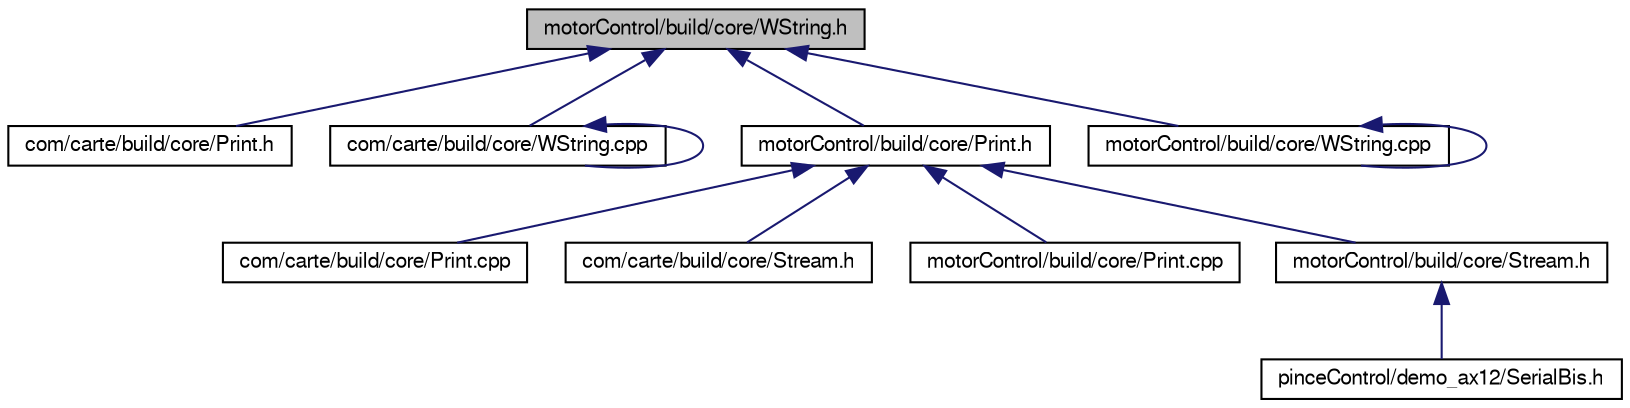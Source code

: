 digraph G
{
  edge [fontname="FreeSans",fontsize="10",labelfontname="FreeSans",labelfontsize="10"];
  node [fontname="FreeSans",fontsize="10",shape=record];
  Node1 [label="motorControl/build/core/WString.h",height=0.2,width=0.4,color="black", fillcolor="grey75", style="filled" fontcolor="black"];
  Node1 -> Node2 [dir=back,color="midnightblue",fontsize="10",style="solid",fontname="FreeSans"];
  Node2 [label="com/carte/build/core/Print.h",height=0.2,width=0.4,color="black", fillcolor="white", style="filled",URL="$com_2carte_2build_2core_2_print_8h.html"];
  Node1 -> Node3 [dir=back,color="midnightblue",fontsize="10",style="solid",fontname="FreeSans"];
  Node3 [label="com/carte/build/core/WString.cpp",height=0.2,width=0.4,color="black", fillcolor="white", style="filled",URL="$com_2carte_2build_2core_2_w_string_8cpp.html"];
  Node3 -> Node3 [dir=back,color="midnightblue",fontsize="10",style="solid",fontname="FreeSans"];
  Node1 -> Node4 [dir=back,color="midnightblue",fontsize="10",style="solid",fontname="FreeSans"];
  Node4 [label="motorControl/build/core/Print.h",height=0.2,width=0.4,color="black", fillcolor="white", style="filled",URL="$motor_control_2build_2core_2_print_8h.html"];
  Node4 -> Node5 [dir=back,color="midnightblue",fontsize="10",style="solid",fontname="FreeSans"];
  Node5 [label="com/carte/build/core/Print.cpp",height=0.2,width=0.4,color="black", fillcolor="white", style="filled",URL="$com_2carte_2build_2core_2_print_8cpp.html"];
  Node4 -> Node6 [dir=back,color="midnightblue",fontsize="10",style="solid",fontname="FreeSans"];
  Node6 [label="com/carte/build/core/Stream.h",height=0.2,width=0.4,color="black", fillcolor="white", style="filled",URL="$com_2carte_2build_2core_2_stream_8h.html"];
  Node4 -> Node7 [dir=back,color="midnightblue",fontsize="10",style="solid",fontname="FreeSans"];
  Node7 [label="motorControl/build/core/Print.cpp",height=0.2,width=0.4,color="black", fillcolor="white", style="filled",URL="$motor_control_2build_2core_2_print_8cpp.html"];
  Node4 -> Node8 [dir=back,color="midnightblue",fontsize="10",style="solid",fontname="FreeSans"];
  Node8 [label="motorControl/build/core/Stream.h",height=0.2,width=0.4,color="black", fillcolor="white", style="filled",URL="$motor_control_2build_2core_2_stream_8h.html"];
  Node8 -> Node9 [dir=back,color="midnightblue",fontsize="10",style="solid",fontname="FreeSans"];
  Node9 [label="pinceControl/demo_ax12/SerialBis.h",height=0.2,width=0.4,color="black", fillcolor="white", style="filled",URL="$_serial_bis_8h.html"];
  Node1 -> Node10 [dir=back,color="midnightblue",fontsize="10",style="solid",fontname="FreeSans"];
  Node10 [label="motorControl/build/core/WString.cpp",height=0.2,width=0.4,color="black", fillcolor="white", style="filled",URL="$motor_control_2build_2core_2_w_string_8cpp.html"];
  Node10 -> Node10 [dir=back,color="midnightblue",fontsize="10",style="solid",fontname="FreeSans"];
}
